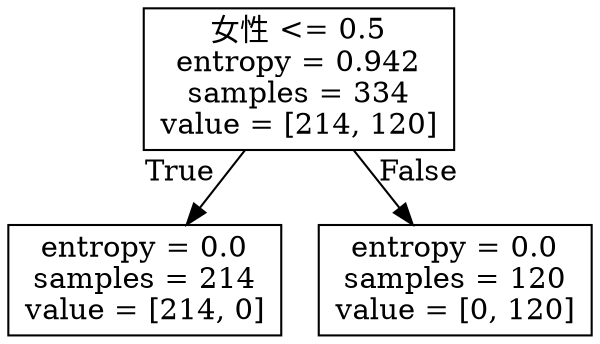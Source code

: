 digraph Tree {
node [shape=box] ;
0 [label="女性 <= 0.5\nentropy = 0.942\nsamples = 334\nvalue = [214, 120]"] ;
1 [label="entropy = 0.0\nsamples = 214\nvalue = [214, 0]"] ;
0 -> 1 [labeldistance=2.5, labelangle=45, headlabel="True"] ;
2 [label="entropy = 0.0\nsamples = 120\nvalue = [0, 120]"] ;
0 -> 2 [labeldistance=2.5, labelangle=-45, headlabel="False"] ;
}